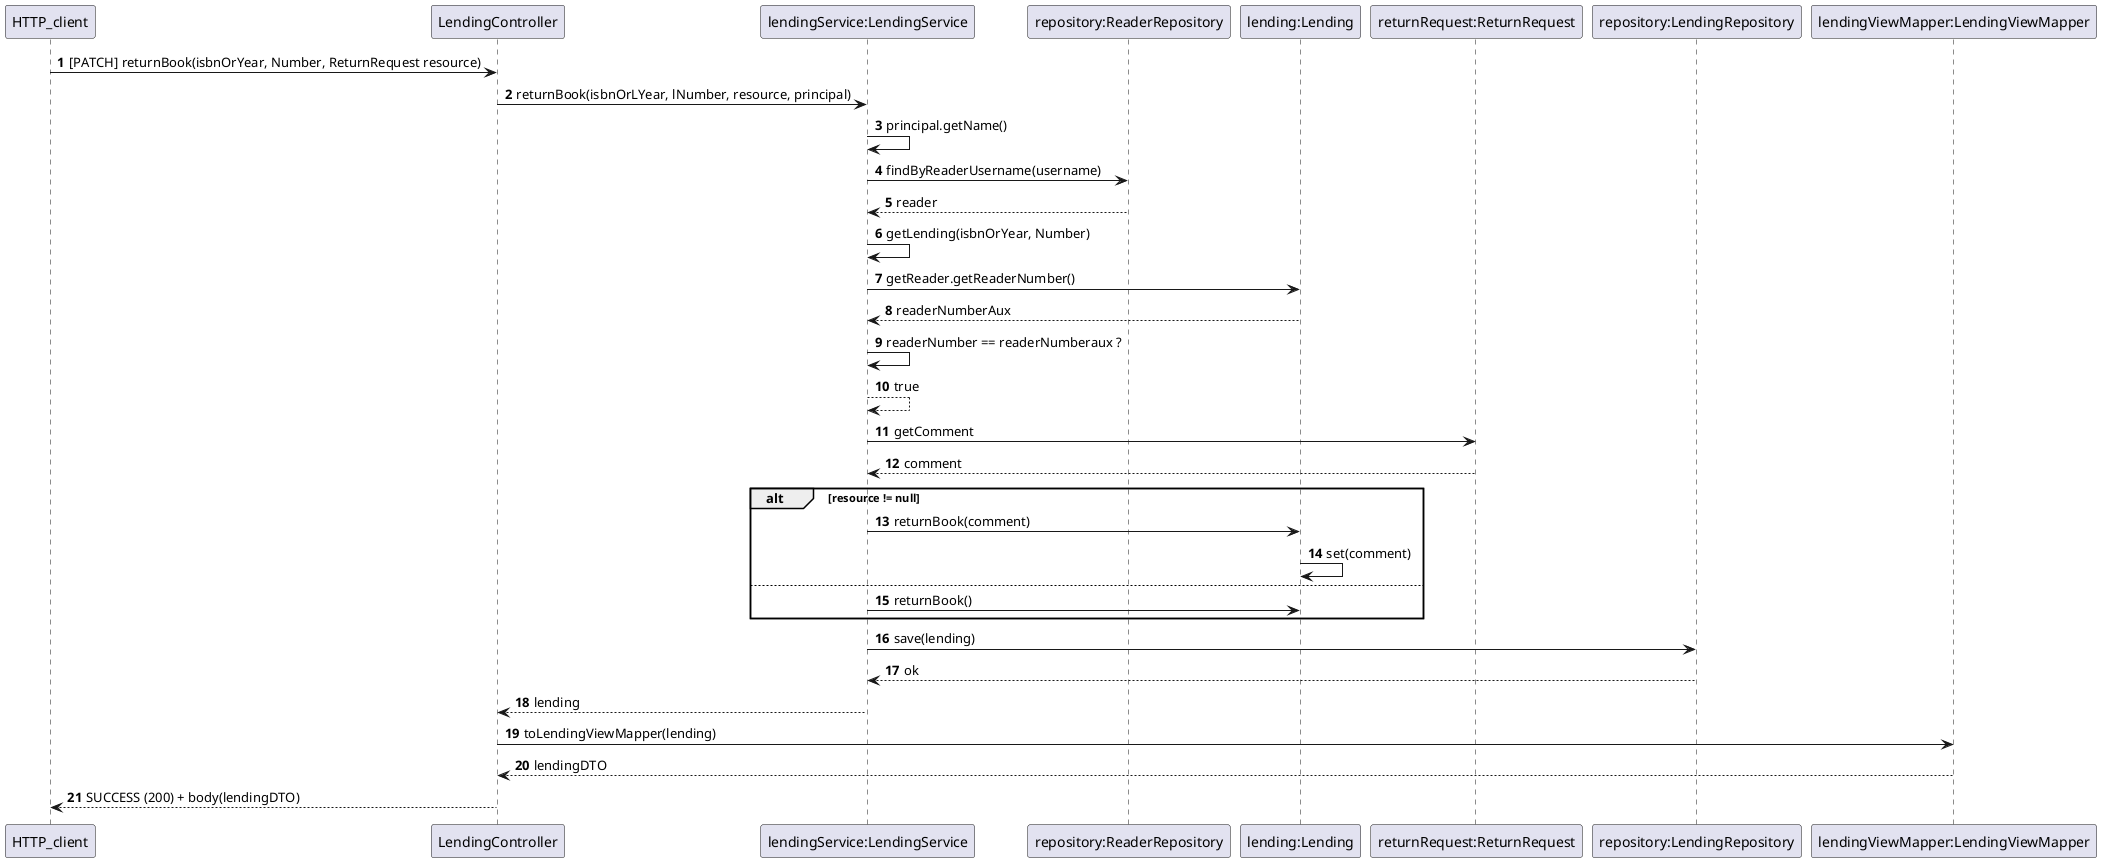 @startuml
'https://plantuml.com/sequence-diagram

autonumber

HTTP_client -> LendingController: [PATCH] returnBook(isbnOrYear, Number, ReturnRequest resource)
LendingController -> "lendingService:LendingService": returnBook(isbnOrLYear, lNumber, resource, principal)

"lendingService:LendingService" -> "lendingService:LendingService": principal.getName()

"lendingService:LendingService" -> "repository:ReaderRepository": findByReaderUsername(username)
"repository:ReaderRepository" --> "lendingService:LendingService": reader

"lendingService:LendingService" -> "lendingService:LendingService": getLending(isbnOrYear, Number)


"lendingService:LendingService" -> "lending:Lending": getReader.getReaderNumber()
"lending:Lending" --> "lendingService:LendingService": readerNumberAux

"lendingService:LendingService" -> "lendingService:LendingService": readerNumber == readerNumberaux ?
"lendingService:LendingService" --> "lendingService:LendingService": true


"lendingService:LendingService" -> "returnRequest:ReturnRequest": getComment
"returnRequest:ReturnRequest" --> "lendingService:LendingService": comment

alt resource != null
    "lendingService:LendingService" -> "lending:Lending": returnBook(comment)
    "lending:Lending" -> "lending:Lending": set(comment)
else
    "lendingService:LendingService" -> "lending:Lending": returnBook()
end


"lendingService:LendingService" -> "repository:LendingRepository": save(lending)
"repository:LendingRepository" --> "lendingService:LendingService": ok

"lendingService:LendingService" --> LendingController: lending

LendingController -> "lendingViewMapper:LendingViewMapper": toLendingViewMapper(lending)
"lendingViewMapper:LendingViewMapper" --> LendingController: lendingDTO
LendingController --> HTTP_client: SUCCESS (200) + body(lendingDTO)

@enduml
